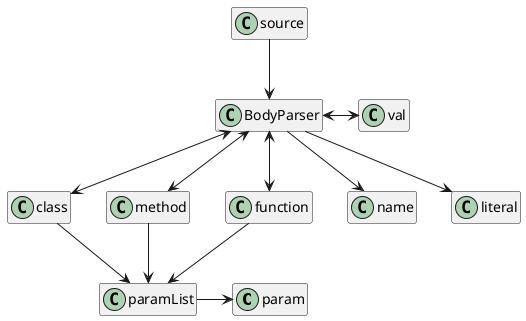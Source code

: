 @startuml parser-structure
hide empty members

class param
class paramList
class class
class method
class function
class BodyParser
class source
class name
class literal
class val

source --> BodyParser

BodyParser <--> class
BodyParser <--> function
BodyParser <--> method
BodyParser --> name
BodyParser --> literal
BodyParser <-> val

paramList -> param
function --> paramList
method --> paramList
class --> paramList

@enduml